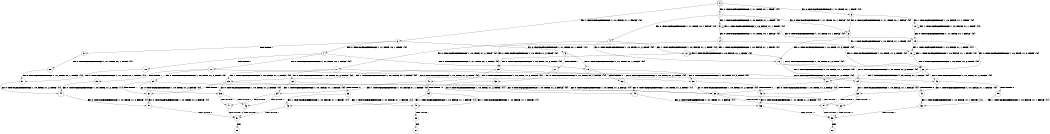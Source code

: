 digraph BCG {
size = "7, 10.5";
center = TRUE;
node [shape = circle];
0 [peripheries = 2];
0 -> 1 [label = "EX !0 !ATOMIC_EXCH_BRANCH (1, +1, TRUE, +0, 1, TRUE) !{0}"];
0 -> 2 [label = "EX !1 !ATOMIC_EXCH_BRANCH (1, +0, FALSE, +1, 1, FALSE) !{0}"];
0 -> 3 [label = "EX !0 !ATOMIC_EXCH_BRANCH (1, +1, TRUE, +0, 1, TRUE) !{0}"];
1 -> 4 [label = "EX !0 !ATOMIC_EXCH_BRANCH (1, +1, TRUE, +0, 1, FALSE) !{0}"];
1 -> 5 [label = "EX !1 !ATOMIC_EXCH_BRANCH (1, +0, FALSE, +1, 1, TRUE) !{0}"];
1 -> 6 [label = "EX !0 !ATOMIC_EXCH_BRANCH (1, +1, TRUE, +0, 1, FALSE) !{0}"];
2 -> 7 [label = "EX !0 !ATOMIC_EXCH_BRANCH (1, +1, TRUE, +0, 1, TRUE) !{0}"];
2 -> 8 [label = "TERMINATE !1"];
2 -> 9 [label = "EX !0 !ATOMIC_EXCH_BRANCH (1, +1, TRUE, +0, 1, TRUE) !{0}"];
3 -> 10 [label = "EX !1 !ATOMIC_EXCH_BRANCH (1, +0, FALSE, +1, 1, TRUE) !{0}"];
3 -> 6 [label = "EX !0 !ATOMIC_EXCH_BRANCH (1, +1, TRUE, +0, 1, FALSE) !{0}"];
4 -> 11 [label = "EX !0 !ATOMIC_EXCH_BRANCH (1, +0, TRUE, +1, 2, TRUE) !{0}"];
4 -> 12 [label = "EX !1 !ATOMIC_EXCH_BRANCH (1, +0, FALSE, +1, 1, TRUE) !{0}"];
4 -> 13 [label = "EX !0 !ATOMIC_EXCH_BRANCH (1, +0, TRUE, +1, 2, TRUE) !{0}"];
5 -> 14 [label = "EX !0 !ATOMIC_EXCH_BRANCH (1, +1, TRUE, +0, 1, FALSE) !{0}"];
5 -> 5 [label = "EX !1 !ATOMIC_EXCH_BRANCH (1, +0, FALSE, +1, 1, TRUE) !{0}"];
5 -> 15 [label = "EX !0 !ATOMIC_EXCH_BRANCH (1, +1, TRUE, +0, 1, FALSE) !{0}"];
6 -> 16 [label = "EX !1 !ATOMIC_EXCH_BRANCH (1, +0, FALSE, +1, 1, TRUE) !{0}"];
6 -> 13 [label = "EX !0 !ATOMIC_EXCH_BRANCH (1, +0, TRUE, +1, 2, TRUE) !{0}"];
7 -> 17 [label = "EX !0 !ATOMIC_EXCH_BRANCH (1, +1, TRUE, +0, 1, FALSE) !{0}"];
7 -> 18 [label = "TERMINATE !1"];
7 -> 19 [label = "EX !0 !ATOMIC_EXCH_BRANCH (1, +1, TRUE, +0, 1, FALSE) !{0}"];
8 -> 20 [label = "EX !0 !ATOMIC_EXCH_BRANCH (1, +1, TRUE, +0, 1, TRUE) !{1}"];
9 -> 21 [label = "TERMINATE !1"];
9 -> 19 [label = "EX !0 !ATOMIC_EXCH_BRANCH (1, +1, TRUE, +0, 1, FALSE) !{0}"];
10 -> 10 [label = "EX !1 !ATOMIC_EXCH_BRANCH (1, +0, FALSE, +1, 1, TRUE) !{0}"];
10 -> 15 [label = "EX !0 !ATOMIC_EXCH_BRANCH (1, +1, TRUE, +0, 1, FALSE) !{0}"];
11 -> 22 [label = "EX !0 !ATOMIC_EXCH_BRANCH (1, +0, TRUE, +1, 2, FALSE) !{0}"];
11 -> 23 [label = "EX !1 !ATOMIC_EXCH_BRANCH (1, +0, FALSE, +1, 1, FALSE) !{0}"];
11 -> 24 [label = "EX !0 !ATOMIC_EXCH_BRANCH (1, +0, TRUE, +1, 2, FALSE) !{0}"];
12 -> 25 [label = "EX !0 !ATOMIC_EXCH_BRANCH (1, +0, TRUE, +1, 2, TRUE) !{0}"];
12 -> 12 [label = "EX !1 !ATOMIC_EXCH_BRANCH (1, +0, FALSE, +1, 1, TRUE) !{0}"];
12 -> 26 [label = "EX !0 !ATOMIC_EXCH_BRANCH (1, +0, TRUE, +1, 2, TRUE) !{0}"];
13 -> 27 [label = "EX !1 !ATOMIC_EXCH_BRANCH (1, +0, FALSE, +1, 1, FALSE) !{0}"];
13 -> 24 [label = "EX !0 !ATOMIC_EXCH_BRANCH (1, +0, TRUE, +1, 2, FALSE) !{0}"];
14 -> 25 [label = "EX !0 !ATOMIC_EXCH_BRANCH (1, +0, TRUE, +1, 2, TRUE) !{0}"];
14 -> 12 [label = "EX !1 !ATOMIC_EXCH_BRANCH (1, +0, FALSE, +1, 1, TRUE) !{0}"];
14 -> 26 [label = "EX !0 !ATOMIC_EXCH_BRANCH (1, +0, TRUE, +1, 2, TRUE) !{0}"];
15 -> 16 [label = "EX !1 !ATOMIC_EXCH_BRANCH (1, +0, FALSE, +1, 1, TRUE) !{0}"];
15 -> 26 [label = "EX !0 !ATOMIC_EXCH_BRANCH (1, +0, TRUE, +1, 2, TRUE) !{0}"];
16 -> 16 [label = "EX !1 !ATOMIC_EXCH_BRANCH (1, +0, FALSE, +1, 1, TRUE) !{0}"];
16 -> 26 [label = "EX !0 !ATOMIC_EXCH_BRANCH (1, +0, TRUE, +1, 2, TRUE) !{0}"];
17 -> 28 [label = "EX !0 !ATOMIC_EXCH_BRANCH (1, +0, TRUE, +1, 2, TRUE) !{0}"];
17 -> 29 [label = "TERMINATE !1"];
17 -> 30 [label = "EX !0 !ATOMIC_EXCH_BRANCH (1, +0, TRUE, +1, 2, TRUE) !{0}"];
18 -> 31 [label = "EX !0 !ATOMIC_EXCH_BRANCH (1, +1, TRUE, +0, 1, FALSE) !{1}"];
19 -> 32 [label = "TERMINATE !1"];
19 -> 30 [label = "EX !0 !ATOMIC_EXCH_BRANCH (1, +0, TRUE, +1, 2, TRUE) !{0}"];
20 -> 31 [label = "EX !0 !ATOMIC_EXCH_BRANCH (1, +1, TRUE, +0, 1, FALSE) !{1}"];
21 -> 33 [label = "EX !0 !ATOMIC_EXCH_BRANCH (1, +1, TRUE, +0, 1, FALSE) !{1}"];
22 -> 34 [label = "EX !1 !ATOMIC_EXCH_BRANCH (1, +0, FALSE, +1, 1, FALSE) !{0}"];
22 -> 35 [label = "TERMINATE !0"];
23 -> 36 [label = "EX !0 !ATOMIC_EXCH_BRANCH (1, +0, TRUE, +1, 2, FALSE) !{0}"];
23 -> 37 [label = "TERMINATE !1"];
23 -> 38 [label = "EX !0 !ATOMIC_EXCH_BRANCH (1, +0, TRUE, +1, 2, FALSE) !{0}"];
24 -> 39 [label = "EX !1 !ATOMIC_EXCH_BRANCH (1, +0, FALSE, +1, 1, FALSE) !{0}"];
24 -> 40 [label = "TERMINATE !0"];
25 -> 41 [label = "EX !0 !ATOMIC_EXCH_BRANCH (1, +0, TRUE, +1, 2, FALSE) !{0}"];
25 -> 23 [label = "EX !1 !ATOMIC_EXCH_BRANCH (1, +0, FALSE, +1, 1, FALSE) !{0}"];
25 -> 42 [label = "EX !0 !ATOMIC_EXCH_BRANCH (1, +0, TRUE, +1, 2, FALSE) !{0}"];
26 -> 27 [label = "EX !1 !ATOMIC_EXCH_BRANCH (1, +0, FALSE, +1, 1, FALSE) !{0}"];
26 -> 42 [label = "EX !0 !ATOMIC_EXCH_BRANCH (1, +0, TRUE, +1, 2, FALSE) !{0}"];
27 -> 43 [label = "TERMINATE !1"];
27 -> 38 [label = "EX !0 !ATOMIC_EXCH_BRANCH (1, +0, TRUE, +1, 2, FALSE) !{0}"];
28 -> 36 [label = "EX !0 !ATOMIC_EXCH_BRANCH (1, +0, TRUE, +1, 2, FALSE) !{0}"];
28 -> 37 [label = "TERMINATE !1"];
28 -> 38 [label = "EX !0 !ATOMIC_EXCH_BRANCH (1, +0, TRUE, +1, 2, FALSE) !{0}"];
29 -> 44 [label = "EX !0 !ATOMIC_EXCH_BRANCH (1, +0, TRUE, +1, 2, TRUE) !{1}"];
30 -> 43 [label = "TERMINATE !1"];
30 -> 38 [label = "EX !0 !ATOMIC_EXCH_BRANCH (1, +0, TRUE, +1, 2, FALSE) !{0}"];
31 -> 44 [label = "EX !0 !ATOMIC_EXCH_BRANCH (1, +0, TRUE, +1, 2, TRUE) !{1}"];
32 -> 45 [label = "EX !0 !ATOMIC_EXCH_BRANCH (1, +0, TRUE, +1, 2, TRUE) !{1}"];
33 -> 45 [label = "EX !0 !ATOMIC_EXCH_BRANCH (1, +0, TRUE, +1, 2, TRUE) !{1}"];
34 -> 46 [label = "TERMINATE !0"];
34 -> 47 [label = "TERMINATE !1"];
35 -> 48 [label = "EX !1 !ATOMIC_EXCH_BRANCH (1, +0, FALSE, +1, 1, FALSE) !{1}"];
35 -> 49 [label = "EX !1 !ATOMIC_EXCH_BRANCH (1, +0, FALSE, +1, 1, FALSE) !{1}"];
36 -> 46 [label = "TERMINATE !0"];
36 -> 47 [label = "TERMINATE !1"];
37 -> 50 [label = "EX !0 !ATOMIC_EXCH_BRANCH (1, +0, TRUE, +1, 2, FALSE) !{1}"];
38 -> 51 [label = "TERMINATE !0"];
38 -> 52 [label = "TERMINATE !1"];
39 -> 51 [label = "TERMINATE !0"];
39 -> 52 [label = "TERMINATE !1"];
40 -> 53 [label = "EX !1 !ATOMIC_EXCH_BRANCH (1, +0, FALSE, +1, 1, FALSE) !{1}"];
41 -> 34 [label = "EX !1 !ATOMIC_EXCH_BRANCH (1, +0, FALSE, +1, 1, FALSE) !{0}"];
41 -> 54 [label = "TERMINATE !0"];
42 -> 39 [label = "EX !1 !ATOMIC_EXCH_BRANCH (1, +0, FALSE, +1, 1, FALSE) !{0}"];
42 -> 55 [label = "TERMINATE !0"];
43 -> 56 [label = "EX !0 !ATOMIC_EXCH_BRANCH (1, +0, TRUE, +1, 2, FALSE) !{1}"];
44 -> 50 [label = "EX !0 !ATOMIC_EXCH_BRANCH (1, +0, TRUE, +1, 2, FALSE) !{1}"];
45 -> 56 [label = "EX !0 !ATOMIC_EXCH_BRANCH (1, +0, TRUE, +1, 2, FALSE) !{1}"];
46 -> 57 [label = "TERMINATE !1"];
47 -> 57 [label = "TERMINATE !0"];
48 -> 57 [label = "TERMINATE !1"];
49 -> 58 [label = "TERMINATE !1"];
50 -> 57 [label = "TERMINATE !0"];
51 -> 59 [label = "TERMINATE !1"];
52 -> 59 [label = "TERMINATE !0"];
53 -> 59 [label = "TERMINATE !1"];
54 -> 48 [label = "EX !1 !ATOMIC_EXCH_BRANCH (1, +0, FALSE, +1, 1, FALSE) !{1}"];
54 -> 49 [label = "EX !1 !ATOMIC_EXCH_BRANCH (1, +0, FALSE, +1, 1, FALSE) !{1}"];
55 -> 53 [label = "EX !1 !ATOMIC_EXCH_BRANCH (1, +0, FALSE, +1, 1, FALSE) !{1}"];
56 -> 59 [label = "TERMINATE !0"];
57 -> 60 [label = "exit"];
58 -> 61 [label = "exit"];
59 -> 62 [label = "exit"];
}
